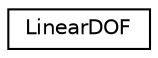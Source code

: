 digraph "Graphical Class Hierarchy"
{
  edge [fontname="Helvetica",fontsize="10",labelfontname="Helvetica",labelfontsize="10"];
  node [fontname="Helvetica",fontsize="10",shape=record];
  rankdir="LR";
  Node0 [label="LinearDOF",height=0.2,width=0.4,color="black", fillcolor="white", style="filled",URL="$interface_linear_d_o_f.html",tooltip="Contains information about a linear degree of freedom. "];
}
